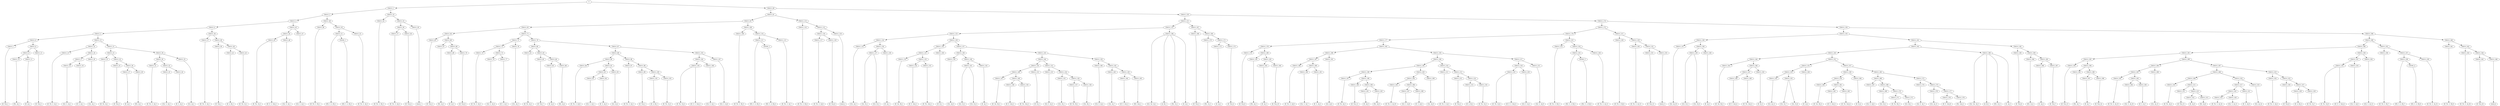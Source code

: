 digraph sample{
"S" -> "C84312_1";
"C84312_1" -> "C84312_2";
"C84312_2" -> "C84312_3";
"C84312_3" -> "C84312_4";
"C84312_4" -> "C84312_5";
"C84312_5" -> "C84312_6";
"C84312_6" -> "C84312_7";
"C84312_7" -> "[D  Fis]_1";
"C84312_6" -> "C84312_8";
"C84312_8" -> "C84312_9";
"C84312_9" -> "C84312_10";
"C84312_10" -> "[Fis  A]_1";
"C84312_9" -> "C84312_11";
"C84312_11" -> "[D  A]_1";
"C84312_8" -> "C84312_12";
"C84312_12" -> "[D  Fis]_2";
"C84312_5" -> "C84312_13";
"C84312_13" -> "C84312_14";
"C84312_14" -> "C84312_15";
"C84312_15" -> "[E  Fis  G  A]_1";
"C84312_14" -> "C84312_16";
"C84312_16" -> "C84312_17";
"C84312_17" -> "C84312_18";
"C84312_18" -> "[Cis  G  A]_1";
"C84312_17" -> "C84312_19";
"C84312_19" -> "[E  G  A]_1";
"C84312_16" -> "C84312_20";
"C84312_20" -> "[Cis  A]_1";
"C84312_13" -> "C84312_21";
"C84312_21" -> "C84312_22";
"C84312_22" -> "C84312_23";
"C84312_23" -> "[D  Fis  A]_1";
"C84312_22" -> "C84312_24";
"C84312_24" -> "C84312_25";
"C84312_25" -> "[D  Fis]_3";
"C84312_24" -> "C84312_26";
"C84312_26" -> "C84312_27";
"C84312_27" -> "[D  A]_2";
"C84312_26" -> "C84312_28";
"C84312_28" -> "[Fis  A]_2";
"C84312_21" -> "C84312_29";
"C84312_29" -> "C84312_30";
"C84312_30" -> "C84312_31";
"C84312_31" -> "[E  Fis  G  A]_2";
"C84312_30" -> "C84312_32";
"C84312_32" -> "C84312_33";
"C84312_33" -> "[Cis  G  A]_2";
"C84312_32" -> "C84312_34";
"C84312_34" -> "[E  G  A]_2";
"C84312_29" -> "C84312_35";
"C84312_35" -> "[Cis  A]_2";
"C84312_4" -> "C84312_36";
"C84312_36" -> "C84312_37";
"C84312_37" -> "[D  Fis  G  A]_1";
"C84312_36" -> "C84312_38";
"C84312_38" -> "C84312_39";
"C84312_39" -> "[E  Fis]_1";
"C84312_38" -> "C84312_40";
"C84312_40" -> "C84312_41";
"C84312_41" -> "[D  A  B]_1";
"C84312_40" -> "C84312_42";
"C84312_42" -> "[E  Fis  G]_1";
"C84312_3" -> "C84312_43";
"C84312_43" -> "C84312_44";
"C84312_44" -> "C84312_45";
"C84312_45" -> "[E  Fis  G]_2";
"C84312_45" -> "[D  E  G  Gis]_1";
"C84312_44" -> "C84312_46";
"C84312_46" -> "[Cis  E  A]_1";
"C84312_43" -> "C84312_47";
"C84312_47" -> "[Cis  G  A]_3";
"C84312_2" -> "C84312_48";
"C84312_48" -> "C84312_49";
"C84312_49" -> "[D  Fis  G  B]_1";
"C84312_48" -> "C84312_50";
"C84312_50" -> "C84312_51";
"C84312_51" -> "[Fis  G  A  B]_1";
"C84312_51" -> "C83581_1";
"C83581_1" -> "[Fis  G  A  B]_2";
"C84312_50" -> "C84312_52";
"C84312_52" -> "[E  Fis  G  A]_3";
"C84312_1" -> "C84312_53";
"C84312_53" -> "C84312_54";
"C84312_54" -> "[D  Fis  G  B]_2";
"C84312_53" -> "C84312_55";
"C84312_55" -> "C84312_56";
"C84312_56" -> "C84312_57";
"C84312_57" -> "[E  Fis  G  A]_4";
"C84312_56" -> "C84312_58";
"C84312_58" -> "[D  Fis]_4";
"C84312_55" -> "C84312_59";
"C84312_59" -> "[rest]_1";
"S" -> "C84312_60";
"C84312_60" -> "C84312_61";
"C84312_61" -> "C84312_62";
"C84312_62" -> "C84312_63";
"C84312_63" -> "C84312_64";
"C84312_64" -> "C84312_65";
"C84312_65" -> "[D  Fis]_5";
"C84312_64" -> "C84312_66";
"C84312_66" -> "C84312_67";
"C84312_67" -> "[Fis  A]_3";
"C84312_66" -> "C84312_68";
"C84312_68" -> "C84312_69";
"C84312_69" -> "[D  A]_3";
"C84312_68" -> "C84312_70";
"C84312_70" -> "[D  Fis]_6";
"C84312_63" -> "C84312_71";
"C84312_71" -> "C84312_72";
"C84312_72" -> "C84312_73";
"C84312_73" -> "C84312_74";
"C84312_74" -> "[E  Fis  G  A]_5";
"C84312_73" -> "C84312_75";
"C84312_75" -> "C84312_76";
"C84312_76" -> "[Cis  G  A]_4";
"C84312_75" -> "C84312_77";
"C84312_77" -> "[E  G  A]_3";
"C84312_72" -> "C84312_78";
"C84312_78" -> "[Cis  A]_3";
"C84312_71" -> "C84312_79";
"C84312_79" -> "C84312_80";
"C84312_80" -> "C84312_81";
"C84312_81" -> "[D  Fis  A]_2";
"C84312_80" -> "C84312_82";
"C84312_82" -> "C84312_83";
"C84312_83" -> "[D  Fis]_7";
"C84312_82" -> "C84312_84";
"C84312_84" -> "C84312_85";
"C84312_85" -> "[D  A]_4";
"C84312_84" -> "C84312_86";
"C84312_86" -> "[Fis  A]_4";
"C84312_79" -> "C84312_87";
"C84312_87" -> "C84312_88";
"C84312_88" -> "C84312_89";
"C84312_89" -> "C84312_90";
"C84312_90" -> "[E  Fis  G  A]_6";
"C84312_89" -> "C84312_91";
"C84312_91" -> "C84312_92";
"C84312_92" -> "C84312_93";
"C84312_93" -> "[Cis  G  A]_5";
"C84312_92" -> "C84312_94";
"C84312_94" -> "[E  G  A]_4";
"C84312_91" -> "C84312_95";
"C84312_95" -> "[Cis  A]_4";
"C84312_88" -> "C84312_96";
"C84312_96" -> "C84312_97";
"C84312_97" -> "[D  Fis  G  A]_2";
"C84312_96" -> "C84312_98";
"C84312_98" -> "C84312_99";
"C84312_99" -> "[E  Fis]_2";
"C84312_98" -> "C84312_100";
"C84312_100" -> "C84312_101";
"C84312_101" -> "[D  A  B]_2";
"C84312_100" -> "C84312_102";
"C84312_102" -> "[E  Fis  G]_3";
"C84312_87" -> "C84312_103";
"C84312_103" -> "C84312_104";
"C84312_104" -> "C84312_105";
"C84312_105" -> "[E  Fis  G]_4";
"C84312_105" -> "[D  E  G  Gis]_2";
"C84312_104" -> "C84312_106";
"C84312_106" -> "[Cis  E  A]_2";
"C84312_103" -> "C84312_107";
"C84312_107" -> "[Cis  G  A]_6";
"C84312_62" -> "C84312_108";
"C84312_108" -> "C84312_109";
"C84312_109" -> "[D  Fis  G  B]_3";
"C84312_108" -> "C84312_110";
"C84312_110" -> "C84312_111";
"C84312_111" -> "[Fis  G  A  B]_3";
"C84312_111" -> "C83581_2";
"C83581_2" -> "[Fis  G  A  B]_4";
"C84312_110" -> "C84312_112";
"C84312_112" -> "[E  Fis  G  A]_7";
"C84312_61" -> "C84312_113";
"C84312_113" -> "C84312_114";
"C84312_114" -> "[D  Fis  G  B]_4";
"C84312_113" -> "C84312_115";
"C84312_115" -> "C84312_116";
"C84312_116" -> "C84312_117";
"C84312_117" -> "[E  Fis  G  A]_8";
"C84312_116" -> "C84312_118";
"C84312_118" -> "[D  Fis]_8";
"C84312_115" -> "C84312_119";
"C84312_119" -> "[rest]_2";
"C84312_60" -> "C84312_120";
"C84312_120" -> "C84312_121";
"C84312_121" -> "C84312_122";
"C84312_122" -> "C84312_123";
"C84312_123" -> "C84312_124";
"C84312_124" -> "C84312_125";
"C84312_125" -> "[Cis  A]_5";
"C84312_124" -> "C84312_126";
"C84312_126" -> "C84312_127";
"C84312_127" -> "[Cis  E]_1";
"C84312_127" -> "[Cis  E]_2";
"C84312_126" -> "C84312_128";
"C84312_128" -> "[E  A]_1";
"C84312_123" -> "C84312_129";
"C84312_129" -> "C84312_130";
"C84312_130" -> "C84312_131";
"C84312_131" -> "C84312_132";
"C84312_132" -> "[D  Gis  B]_1";
"C84312_131" -> "C84312_133";
"C84312_133" -> "C84312_134";
"C84312_134" -> "[D  E  Gis]_1";
"C84312_133" -> "C84312_135";
"C84312_135" -> "[E  Fis  Gis]_1";
"C84312_130" -> "C84312_136";
"C84312_136" -> "[D  E]_1";
"C84312_129" -> "C84312_137";
"C84312_137" -> "C84312_138";
"C84312_138" -> "C84312_139";
"C84312_139" -> "[Cis  A]_6";
"C84312_138" -> "C84312_140";
"C84312_140" -> "C84312_141";
"C84312_141" -> "[Cis  E]_3";
"C84312_141" -> "[Cis  E]_4";
"C84312_140" -> "C84312_142";
"C84312_142" -> "[E  A]_2";
"C84312_137" -> "C84312_143";
"C84312_143" -> "C84312_144";
"C84312_144" -> "C84312_145";
"C84312_145" -> "C84312_146";
"C84312_146" -> "C84312_147";
"C84312_147" -> "[D  Gis  B]_2";
"C84312_146" -> "C84312_148";
"C84312_148" -> "C84312_149";
"C84312_149" -> "[D  E  Gis]_2";
"C84312_148" -> "C84312_150";
"C84312_150" -> "[E  Fis  Gis]_2";
"C84312_145" -> "C84312_151";
"C84312_151" -> "[D  E]_2";
"C84312_144" -> "C84312_152";
"C84312_152" -> "C84312_153";
"C84312_153" -> "[Cis  E  A]_3";
"C84312_152" -> "C84312_154";
"C84312_154" -> "C84312_155";
"C84312_155" -> "[Cis  D]_1";
"C84312_154" -> "C84312_156";
"C84312_156" -> "C84312_157";
"C84312_157" -> "[D  Fis  B]_1";
"C84312_156" -> "C84312_158";
"C84312_158" -> "[Cis  B]_1";
"C84312_143" -> "C84312_159";
"C84312_159" -> "C84312_160";
"C84312_160" -> "[Cis  E  A]_4";
"C84312_159" -> "C84312_161";
"C84312_161" -> "C84312_162";
"C84312_162" -> "[Cis  A]_7";
"C84312_161" -> "C84312_163";
"C84312_163" -> "C84312_164";
"C84312_164" -> "[D  E  Gis]_3";
"C84312_163" -> "C84312_165";
"C84312_165" -> "[Fis  Gis]_1";
"C84312_122" -> "C84312_166";
"C84312_166" -> "[Cis  Gis  A]_1";
"C84312_166" -> "[A  B]_1";
"C84312_166" -> "[Fis  G]_1";
"C84312_166" -> "[G  A]_1";
"C84312_121" -> "C84312_167";
"C84312_167" -> "C84312_168";
"C84312_168" -> "[E  Fis]_3";
"C84312_167" -> "C84312_169";
"C84312_169" -> "C84312_170";
"C84312_170" -> "[Fis  G]_2";
"C84312_169" -> "C84312_171";
"C84312_171" -> "C84312_172";
"C84312_172" -> "[G  A]_2";
"C84312_171" -> "C84312_173";
"C84312_173" -> "[E  Fis]_4";
"C84312_120" -> "C84312_174";
"C84312_174" -> "C84312_175";
"C84312_175" -> "C84312_176";
"C84312_176" -> "C84312_177";
"C84312_177" -> "C84312_178";
"C84312_178" -> "C84312_179";
"C84312_179" -> "[D  Fis]_9";
"C84312_178" -> "C84312_180";
"C84312_180" -> "C84312_181";
"C84312_181" -> "[Fis  A]_5";
"C84312_180" -> "C84312_182";
"C84312_182" -> "C84312_183";
"C84312_183" -> "[D  A]_5";
"C84312_182" -> "C84312_184";
"C84312_184" -> "[D  Fis]_10";
"C84312_177" -> "C84312_185";
"C84312_185" -> "C84312_186";
"C84312_186" -> "C84312_187";
"C84312_187" -> "C84312_188";
"C84312_188" -> "[E  Fis  G  A]_9";
"C84312_187" -> "C84312_189";
"C84312_189" -> "C84312_190";
"C84312_190" -> "[Cis  G  A]_7";
"C84312_189" -> "C84312_191";
"C84312_191" -> "[E  G  A]_5";
"C84312_186" -> "C84312_192";
"C84312_192" -> "[Cis  A]_8";
"C84312_185" -> "C84312_193";
"C84312_193" -> "C84312_194";
"C84312_194" -> "C84312_195";
"C84312_195" -> "C84312_196";
"C84312_196" -> "C84312_197";
"C84312_197" -> "[D  Fis  A]_3";
"C84312_196" -> "C84312_198";
"C84312_198" -> "C84312_199";
"C84312_199" -> "[D  Fis]_11";
"C84312_198" -> "C84312_200";
"C84312_200" -> "C84312_201";
"C84312_201" -> "[D  A]_6";
"C84312_200" -> "C84312_202";
"C84312_202" -> "[Fis  A]_6";
"C84312_195" -> "C84312_203";
"C84312_203" -> "C84312_204";
"C84312_204" -> "C84312_205";
"C84312_205" -> "[E  Fis  G  A]_10";
"C84312_204" -> "C84312_206";
"C84312_206" -> "C84312_207";
"C84312_207" -> "[Cis  G  A]_8";
"C84312_206" -> "C84312_208";
"C84312_208" -> "[E  G  A]_6";
"C84312_203" -> "C84312_209";
"C84312_209" -> "[Cis  A]_9";
"C84312_194" -> "C84312_210";
"C84312_210" -> "C84312_211";
"C84312_211" -> "[D  Fis  G  A]_3";
"C84312_210" -> "C84312_212";
"C84312_212" -> "C84312_213";
"C84312_213" -> "[E  Fis]_5";
"C84312_212" -> "C84312_214";
"C84312_214" -> "C84312_215";
"C84312_215" -> "[D  A  B]_3";
"C84312_214" -> "C84312_216";
"C84312_216" -> "[E  Fis  G]_5";
"C84312_193" -> "C84312_217";
"C84312_217" -> "C84312_218";
"C84312_218" -> "C84312_219";
"C84312_219" -> "[E  Fis  G]_6";
"C84312_219" -> "[D  E  G  Gis]_3";
"C84312_218" -> "C84312_220";
"C84312_220" -> "[Cis  E  A]_5";
"C84312_217" -> "C84312_221";
"C84312_221" -> "[Cis  G  A]_9";
"C84312_176" -> "C84312_222";
"C84312_222" -> "C84312_223";
"C84312_223" -> "[D  Fis  G  B]_5";
"C84312_222" -> "C84312_224";
"C84312_224" -> "C84312_225";
"C84312_225" -> "[Fis  G  A  B]_5";
"C84312_225" -> "C83581_3";
"C83581_3" -> "[Fis  G  A  B]_6";
"C84312_224" -> "C84312_226";
"C84312_226" -> "[E  Fis  G  A]_11";
"C84312_175" -> "C84312_227";
"C84312_227" -> "C84312_228";
"C84312_228" -> "[D  Fis  G  B]_6";
"C84312_227" -> "C84312_229";
"C84312_229" -> "C84312_230";
"C84312_230" -> "[E  Fis  G  A]_12";
"C84312_229" -> "C84312_231";
"C84312_231" -> "C84312_232";
"C84312_232" -> "[D  Fis]_12";
"C84312_231" -> "C84312_233";
"C84312_233" -> "[rest]_3";
"C84312_174" -> "C84312_234";
"C84312_234" -> "C84312_235";
"C84312_235" -> "C84312_236";
"C84312_236" -> "C84312_237";
"C84312_237" -> "[Cis  A]_10";
"C84312_236" -> "C84312_238";
"C84312_238" -> "C84312_239";
"C84312_239" -> "[Cis  E]_5";
"C84312_239" -> "[Cis  E]_6";
"C84312_238" -> "C84312_240";
"C84312_240" -> "[E  A]_3";
"C84312_235" -> "C84312_241";
"C84312_241" -> "C84312_242";
"C84312_242" -> "C84312_243";
"C84312_243" -> "C84312_244";
"C84312_244" -> "C84312_245";
"C84312_245" -> "[D  Gis  B]_3";
"C84312_244" -> "C84312_246";
"C84312_246" -> "C84312_247";
"C84312_247" -> "C84312_248";
"C84312_248" -> "[D  E  Gis]_4";
"C84312_247" -> "C84312_249";
"C84312_249" -> "[E  Fis  Gis]_3";
"C84312_246" -> "C84312_250";
"C84312_250" -> "[D  E]_3";
"C84312_243" -> "C84312_251";
"C84312_251" -> "C84312_252";
"C84312_252" -> "C84312_253";
"C84312_253" -> "C84312_254";
"C84312_254" -> "[Cis  A]_11";
"C84312_253" -> "C84312_255";
"C84312_255" -> "[Cis  E]_7";
"C84312_255" -> "[Cis  E]_8";
"C84312_252" -> "C84312_256";
"C84312_256" -> "[E  A]_4";
"C84312_251" -> "C84312_257";
"C84312_257" -> "C84312_258";
"C84312_258" -> "C84312_259";
"C84312_259" -> "C84312_260";
"C84312_260" -> "[D  Gis  B]_4";
"C84312_259" -> "C84312_261";
"C84312_261" -> "C84312_262";
"C84312_262" -> "[D  E  Gis]_5";
"C84312_261" -> "C84312_263";
"C84312_263" -> "[E  Fis  Gis]_4";
"C84312_258" -> "C84312_264";
"C84312_264" -> "[D  E]_4";
"C84312_257" -> "C84312_265";
"C84312_265" -> "C84312_266";
"C84312_266" -> "C84312_267";
"C84312_267" -> "[Cis  E  A]_6";
"C84312_266" -> "C84312_268";
"C84312_268" -> "C84312_269";
"C84312_269" -> "[Cis  D]_2";
"C84312_268" -> "C84312_270";
"C84312_270" -> "C84312_271";
"C84312_271" -> "[D  Fis  B]_2";
"C84312_270" -> "C84312_272";
"C84312_272" -> "[Cis  B]_2";
"C84312_265" -> "C84312_273";
"C84312_273" -> "C84312_274";
"C84312_274" -> "[Cis  E  A]_7";
"C84312_273" -> "C84312_275";
"C84312_275" -> "C84312_276";
"C84312_276" -> "[Cis  A]_12";
"C84312_275" -> "C84312_277";
"C84312_277" -> "C84312_278";
"C84312_278" -> "[D  E  Gis]_6";
"C84312_277" -> "C84312_279";
"C84312_279" -> "[Fis  Gis]_2";
"C84312_242" -> "C84312_280";
"C84312_280" -> "[Cis  Gis  A]_2";
"C84312_280" -> "[A  B]_2";
"C84312_280" -> "[Fis  G]_3";
"C84312_280" -> "[G  A]_3";
"C84312_241" -> "C84312_281";
"C84312_281" -> "C84312_282";
"C84312_282" -> "[E  Fis]_6";
"C84312_281" -> "C84312_283";
"C84312_283" -> "C84312_284";
"C84312_284" -> "[Fis  G]_4";
"C84312_283" -> "C84312_285";
"C84312_285" -> "C84312_286";
"C84312_286" -> "[G  A]_4";
"C84312_285" -> "C84312_287";
"C84312_287" -> "[E  Fis]_7";
"C84312_234" -> "C84312_288";
"C84312_288" -> "C84312_289";
"C84312_289" -> "C84312_290";
"C84312_290" -> "C84312_291";
"C84312_291" -> "C84312_292";
"C84312_292" -> "C84312_293";
"C84312_293" -> "[D  Fis]_13";
"C84312_292" -> "C84312_294";
"C84312_294" -> "C84312_295";
"C84312_295" -> "[Fis  A]_7";
"C84312_294" -> "C84312_296";
"C84312_296" -> "C84312_297";
"C84312_297" -> "[D  A]_7";
"C84312_296" -> "C84312_298";
"C84312_298" -> "[D  Fis]_14";
"C84312_291" -> "C84312_299";
"C84312_299" -> "C84312_300";
"C84312_300" -> "C84312_301";
"C84312_301" -> "C84312_302";
"C84312_302" -> "[E  Fis  G  A]_13";
"C84312_301" -> "C84312_303";
"C84312_303" -> "C84312_304";
"C84312_304" -> "[Cis  G  A]_10";
"C84312_303" -> "C84312_305";
"C84312_305" -> "[E  G  A]_7";
"C84312_300" -> "C84312_306";
"C84312_306" -> "[Cis  A]_13";
"C84312_299" -> "C84312_307";
"C84312_307" -> "C84312_308";
"C84312_308" -> "C84312_309";
"C84312_309" -> "C84312_310";
"C84312_310" -> "[D  Fis  A]_4";
"C84312_309" -> "C84312_311";
"C84312_311" -> "C84312_312";
"C84312_312" -> "[D  Fis]_15";
"C84312_311" -> "C84312_313";
"C84312_313" -> "C84312_314";
"C84312_314" -> "[D  A]_8";
"C84312_313" -> "C84312_315";
"C84312_315" -> "[Fis  A]_8";
"C84312_308" -> "C84312_316";
"C84312_316" -> "C84312_317";
"C84312_317" -> "C84312_318";
"C84312_318" -> "C84312_319";
"C84312_319" -> "[E  Fis  G  A]_14";
"C84312_318" -> "C84312_320";
"C84312_320" -> "[Cis  G  A]_11";
"C84312_317" -> "C84312_321";
"C84312_321" -> "[E  G  A]_8";
"C84312_316" -> "C84312_322";
"C84312_322" -> "[Cis  A]_14";
"C84312_307" -> "C84312_323";
"C84312_323" -> "C84312_324";
"C84312_324" -> "[D  Fis  G  A]_4";
"C84312_323" -> "C84312_325";
"C84312_325" -> "C84312_326";
"C84312_326" -> "[E  Fis]_8";
"C84312_325" -> "C84312_327";
"C84312_327" -> "C84312_328";
"C84312_328" -> "[D  A  B]_4";
"C84312_327" -> "C84312_329";
"C84312_329" -> "[E  Fis  G]_7";
"C84312_290" -> "C84312_330";
"C84312_330" -> "C84312_331";
"C84312_331" -> "C84312_332";
"C84312_332" -> "[E  Fis  G]_8";
"C84312_332" -> "[D  E  G  Gis]_4";
"C84312_331" -> "C84312_333";
"C84312_333" -> "[Cis  E  A]_8";
"C84312_330" -> "C84312_334";
"C84312_334" -> "[Cis  G  A]_12";
"C84312_289" -> "C84312_335";
"C84312_335" -> "C84312_336";
"C84312_336" -> "[D  Fis  G  B]_7";
"C84312_335" -> "C84312_337";
"C84312_337" -> "C84312_338";
"C84312_338" -> "[Fis  G  A  B]_7";
"C84312_338" -> "C83581_4";
"C83581_4" -> "[Fis  G  A  B]_8";
"C84312_337" -> "C84312_339";
"C84312_339" -> "[E  Fis  G  A]_15";
"C84312_288" -> "C84312_340";
"C84312_340" -> "C84312_341";
"C84312_341" -> "[D  Fis  G  B]_8";
"C84312_340" -> "C84312_342";
"C84312_342" -> "C84312_343";
"C84312_343" -> "[E  Fis  G  A]_16";
"C84312_342" -> "C84312_344";
"C84312_344" -> "C84312_345";
"C84312_345" -> "[D  Fis]_16";
"C84312_344" -> "C84312_346";
"C84312_346" -> "[rest]_4";

{rank = min; "S";}
{rank = same; "C84312_1"; "C84312_60";}
{rank = same; "C84312_2"; "C84312_53"; "C84312_61"; "C84312_120";}
{rank = same; "C84312_3"; "C84312_48"; "C84312_54"; "C84312_55"; "C84312_62"; "C84312_113"; "C84312_121"; "C84312_174";}
{rank = same; "C84312_4"; "C84312_43"; "C84312_49"; "C84312_50"; "C84312_56"; "C84312_59"; "C84312_63"; "C84312_108"; "C84312_114"; "C84312_115"; "C84312_122"; "C84312_167"; "C84312_175"; "C84312_234";}
{rank = same; "C84312_5"; "C84312_36"; "C84312_44"; "C84312_47"; "C84312_51"; "C84312_52"; "C84312_57"; "C84312_58"; "C84312_64"; "C84312_71"; "C84312_109"; "C84312_110"; "C84312_116"; "C84312_119"; "C84312_123"; "C84312_166"; "C84312_168"; "C84312_169"; "C84312_176"; "C84312_227"; "C84312_235"; "C84312_288";}
{rank = same; "C84312_6"; "C84312_13"; "C84312_37"; "C84312_38"; "C84312_45"; "C84312_46"; "C83581_1"; "C84312_65"; "C84312_66"; "C84312_72"; "C84312_79"; "C84312_111"; "C84312_112"; "C84312_117"; "C84312_118"; "C84312_124"; "C84312_129"; "C84312_170"; "C84312_171"; "C84312_177"; "C84312_222"; "C84312_228"; "C84312_229"; "C84312_236"; "C84312_241"; "C84312_289"; "C84312_340";}
{rank = same; "C84312_7"; "C84312_8"; "C84312_14"; "C84312_21"; "C84312_39"; "C84312_40"; "C84312_67"; "C84312_68"; "C84312_73"; "C84312_78"; "C84312_80"; "C84312_87"; "C83581_2"; "C84312_125"; "C84312_126"; "C84312_130"; "C84312_137"; "C84312_172"; "C84312_173"; "C84312_178"; "C84312_185"; "C84312_223"; "C84312_224"; "C84312_230"; "C84312_231"; "C84312_237"; "C84312_238"; "C84312_242"; "C84312_281"; "C84312_290"; "C84312_335"; "C84312_341"; "C84312_342";}
{rank = same; "C84312_9"; "C84312_12"; "C84312_15"; "C84312_16"; "C84312_22"; "C84312_29"; "C84312_41"; "C84312_42"; "C84312_69"; "C84312_70"; "C84312_74"; "C84312_75"; "C84312_81"; "C84312_82"; "C84312_88"; "C84312_103"; "C84312_127"; "C84312_128"; "C84312_131"; "C84312_136"; "C84312_138"; "C84312_143"; "C84312_179"; "C84312_180"; "C84312_186"; "C84312_193"; "C84312_225"; "C84312_226"; "C84312_232"; "C84312_233"; "C84312_239"; "C84312_240"; "C84312_243"; "C84312_280"; "C84312_282"; "C84312_283"; "C84312_291"; "C84312_330"; "C84312_336"; "C84312_337"; "C84312_343"; "C84312_344";}
{rank = same; "C84312_10"; "C84312_11"; "C84312_17"; "C84312_20"; "C84312_23"; "C84312_24"; "C84312_30"; "C84312_35"; "C84312_76"; "C84312_77"; "C84312_83"; "C84312_84"; "C84312_89"; "C84312_96"; "C84312_104"; "C84312_107"; "C84312_132"; "C84312_133"; "C84312_139"; "C84312_140"; "C84312_144"; "C84312_159"; "C84312_181"; "C84312_182"; "C84312_187"; "C84312_192"; "C84312_194"; "C84312_217"; "C83581_3"; "C84312_244"; "C84312_251"; "C84312_284"; "C84312_285"; "C84312_292"; "C84312_299"; "C84312_331"; "C84312_334"; "C84312_338"; "C84312_339"; "C84312_345"; "C84312_346";}
{rank = same; "C84312_18"; "C84312_19"; "C84312_25"; "C84312_26"; "C84312_31"; "C84312_32"; "C84312_85"; "C84312_86"; "C84312_90"; "C84312_91"; "C84312_97"; "C84312_98"; "C84312_105"; "C84312_106"; "C84312_134"; "C84312_135"; "C84312_141"; "C84312_142"; "C84312_145"; "C84312_152"; "C84312_160"; "C84312_161"; "C84312_183"; "C84312_184"; "C84312_188"; "C84312_189"; "C84312_195"; "C84312_210"; "C84312_218"; "C84312_221"; "C84312_245"; "C84312_246"; "C84312_252"; "C84312_257"; "C84312_286"; "C84312_287"; "C84312_293"; "C84312_294"; "C84312_300"; "C84312_307"; "C84312_332"; "C84312_333"; "C83581_4";}
{rank = same; "C84312_27"; "C84312_28"; "C84312_33"; "C84312_34"; "C84312_92"; "C84312_95"; "C84312_99"; "C84312_100"; "C84312_146"; "C84312_151"; "C84312_153"; "C84312_154"; "C84312_162"; "C84312_163"; "C84312_190"; "C84312_191"; "C84312_196"; "C84312_203"; "C84312_211"; "C84312_212"; "C84312_219"; "C84312_220"; "C84312_247"; "C84312_250"; "C84312_253"; "C84312_256"; "C84312_258"; "C84312_265"; "C84312_295"; "C84312_296"; "C84312_301"; "C84312_306"; "C84312_308"; "C84312_323";}
{rank = same; "C84312_93"; "C84312_94"; "C84312_101"; "C84312_102"; "C84312_147"; "C84312_148"; "C84312_155"; "C84312_156"; "C84312_164"; "C84312_165"; "C84312_197"; "C84312_198"; "C84312_204"; "C84312_209"; "C84312_213"; "C84312_214"; "C84312_248"; "C84312_249"; "C84312_254"; "C84312_255"; "C84312_259"; "C84312_264"; "C84312_266"; "C84312_273"; "C84312_297"; "C84312_298"; "C84312_302"; "C84312_303"; "C84312_309"; "C84312_316"; "C84312_324"; "C84312_325";}
{rank = same; "C84312_149"; "C84312_150"; "C84312_157"; "C84312_158"; "C84312_199"; "C84312_200"; "C84312_205"; "C84312_206"; "C84312_215"; "C84312_216"; "C84312_260"; "C84312_261"; "C84312_267"; "C84312_268"; "C84312_274"; "C84312_275"; "C84312_304"; "C84312_305"; "C84312_310"; "C84312_311"; "C84312_317"; "C84312_322"; "C84312_326"; "C84312_327";}
{rank = same; "C84312_201"; "C84312_202"; "C84312_207"; "C84312_208"; "C84312_262"; "C84312_263"; "C84312_269"; "C84312_270"; "C84312_276"; "C84312_277"; "C84312_312"; "C84312_313"; "C84312_318"; "C84312_321"; "C84312_328"; "C84312_329";}
{rank = same; "C84312_271"; "C84312_272"; "C84312_278"; "C84312_279"; "C84312_314"; "C84312_315"; "C84312_319"; "C84312_320";}
{rank = same; "[A  B]_1"; "[A  B]_2"; "[Cis  A]_1"; "[Cis  A]_2"; "[Cis  A]_3"; "[Cis  A]_4"; "[Cis  A]_5"; "[Cis  A]_6"; "[Cis  A]_7"; "[Cis  A]_8"; "[Cis  A]_9"; "[Cis  A]_10"; "[Cis  A]_11"; "[Cis  A]_12"; "[Cis  A]_13"; "[Cis  A]_14"; "[Cis  B]_1"; "[Cis  B]_2"; "[Cis  D]_1"; "[Cis  D]_2"; "[Cis  E  A]_1"; "[Cis  E  A]_2"; "[Cis  E  A]_3"; "[Cis  E  A]_4"; "[Cis  E  A]_5"; "[Cis  E  A]_6"; "[Cis  E  A]_7"; "[Cis  E  A]_8"; "[Cis  E]_1"; "[Cis  E]_2"; "[Cis  E]_3"; "[Cis  E]_4"; "[Cis  E]_5"; "[Cis  E]_6"; "[Cis  E]_7"; "[Cis  E]_8"; "[Cis  G  A]_1"; "[Cis  G  A]_2"; "[Cis  G  A]_3"; "[Cis  G  A]_4"; "[Cis  G  A]_5"; "[Cis  G  A]_6"; "[Cis  G  A]_7"; "[Cis  G  A]_8"; "[Cis  G  A]_9"; "[Cis  G  A]_10"; "[Cis  G  A]_11"; "[Cis  G  A]_12"; "[Cis  Gis  A]_1"; "[Cis  Gis  A]_2"; "[D  A  B]_1"; "[D  A  B]_2"; "[D  A  B]_3"; "[D  A  B]_4"; "[D  A]_1"; "[D  A]_2"; "[D  A]_3"; "[D  A]_4"; "[D  A]_5"; "[D  A]_6"; "[D  A]_7"; "[D  A]_8"; "[D  E  G  Gis]_1"; "[D  E  G  Gis]_2"; "[D  E  G  Gis]_3"; "[D  E  G  Gis]_4"; "[D  E  Gis]_1"; "[D  E  Gis]_2"; "[D  E  Gis]_3"; "[D  E  Gis]_4"; "[D  E  Gis]_5"; "[D  E  Gis]_6"; "[D  E]_1"; "[D  E]_2"; "[D  E]_3"; "[D  E]_4"; "[D  Fis  A]_1"; "[D  Fis  A]_2"; "[D  Fis  A]_3"; "[D  Fis  A]_4"; "[D  Fis  B]_1"; "[D  Fis  B]_2"; "[D  Fis  G  A]_1"; "[D  Fis  G  A]_2"; "[D  Fis  G  A]_3"; "[D  Fis  G  A]_4"; "[D  Fis  G  B]_1"; "[D  Fis  G  B]_2"; "[D  Fis  G  B]_3"; "[D  Fis  G  B]_4"; "[D  Fis  G  B]_5"; "[D  Fis  G  B]_6"; "[D  Fis  G  B]_7"; "[D  Fis  G  B]_8"; "[D  Fis]_1"; "[D  Fis]_2"; "[D  Fis]_3"; "[D  Fis]_4"; "[D  Fis]_5"; "[D  Fis]_6"; "[D  Fis]_7"; "[D  Fis]_8"; "[D  Fis]_9"; "[D  Fis]_10"; "[D  Fis]_11"; "[D  Fis]_12"; "[D  Fis]_13"; "[D  Fis]_14"; "[D  Fis]_15"; "[D  Fis]_16"; "[D  Gis  B]_1"; "[D  Gis  B]_2"; "[D  Gis  B]_3"; "[D  Gis  B]_4"; "[E  A]_1"; "[E  A]_2"; "[E  A]_3"; "[E  A]_4"; "[E  Fis  G  A]_1"; "[E  Fis  G  A]_2"; "[E  Fis  G  A]_3"; "[E  Fis  G  A]_4"; "[E  Fis  G  A]_5"; "[E  Fis  G  A]_6"; "[E  Fis  G  A]_7"; "[E  Fis  G  A]_8"; "[E  Fis  G  A]_9"; "[E  Fis  G  A]_10"; "[E  Fis  G  A]_11"; "[E  Fis  G  A]_12"; "[E  Fis  G  A]_13"; "[E  Fis  G  A]_14"; "[E  Fis  G  A]_15"; "[E  Fis  G  A]_16"; "[E  Fis  G]_1"; "[E  Fis  G]_2"; "[E  Fis  G]_3"; "[E  Fis  G]_4"; "[E  Fis  G]_5"; "[E  Fis  G]_6"; "[E  Fis  G]_7"; "[E  Fis  G]_8"; "[E  Fis  Gis]_1"; "[E  Fis  Gis]_2"; "[E  Fis  Gis]_3"; "[E  Fis  Gis]_4"; "[E  Fis]_1"; "[E  Fis]_2"; "[E  Fis]_3"; "[E  Fis]_4"; "[E  Fis]_5"; "[E  Fis]_6"; "[E  Fis]_7"; "[E  Fis]_8"; "[E  G  A]_1"; "[E  G  A]_2"; "[E  G  A]_3"; "[E  G  A]_4"; "[E  G  A]_5"; "[E  G  A]_6"; "[E  G  A]_7"; "[E  G  A]_8"; "[Fis  A]_1"; "[Fis  A]_2"; "[Fis  A]_3"; "[Fis  A]_4"; "[Fis  A]_5"; "[Fis  A]_6"; "[Fis  A]_7"; "[Fis  A]_8"; "[Fis  G  A  B]_1"; "[Fis  G  A  B]_2"; "[Fis  G  A  B]_3"; "[Fis  G  A  B]_4"; "[Fis  G  A  B]_5"; "[Fis  G  A  B]_6"; "[Fis  G  A  B]_7"; "[Fis  G  A  B]_8"; "[Fis  G]_1"; "[Fis  G]_2"; "[Fis  G]_3"; "[Fis  G]_4"; "[Fis  Gis]_1"; "[Fis  Gis]_2"; "[G  A]_1"; "[G  A]_2"; "[G  A]_3"; "[G  A]_4"; "[rest]_1"; "[rest]_2"; "[rest]_3"; "[rest]_4";}
}
